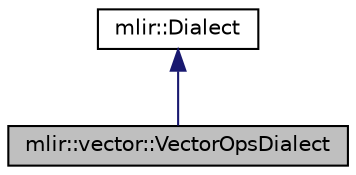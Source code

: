 digraph "mlir::vector::VectorOpsDialect"
{
  bgcolor="transparent";
  edge [fontname="Helvetica",fontsize="10",labelfontname="Helvetica",labelfontsize="10"];
  node [fontname="Helvetica",fontsize="10",shape=record];
  Node0 [label="mlir::vector::VectorOpsDialect",height=0.2,width=0.4,color="black", fillcolor="grey75", style="filled", fontcolor="black"];
  Node1 -> Node0 [dir="back",color="midnightblue",fontsize="10",style="solid",fontname="Helvetica"];
  Node1 [label="mlir::Dialect",height=0.2,width=0.4,color="black",URL="$classmlir_1_1Dialect.html",tooltip="Dialects are groups of MLIR operations and behavior associated with the entire group. "];
}
